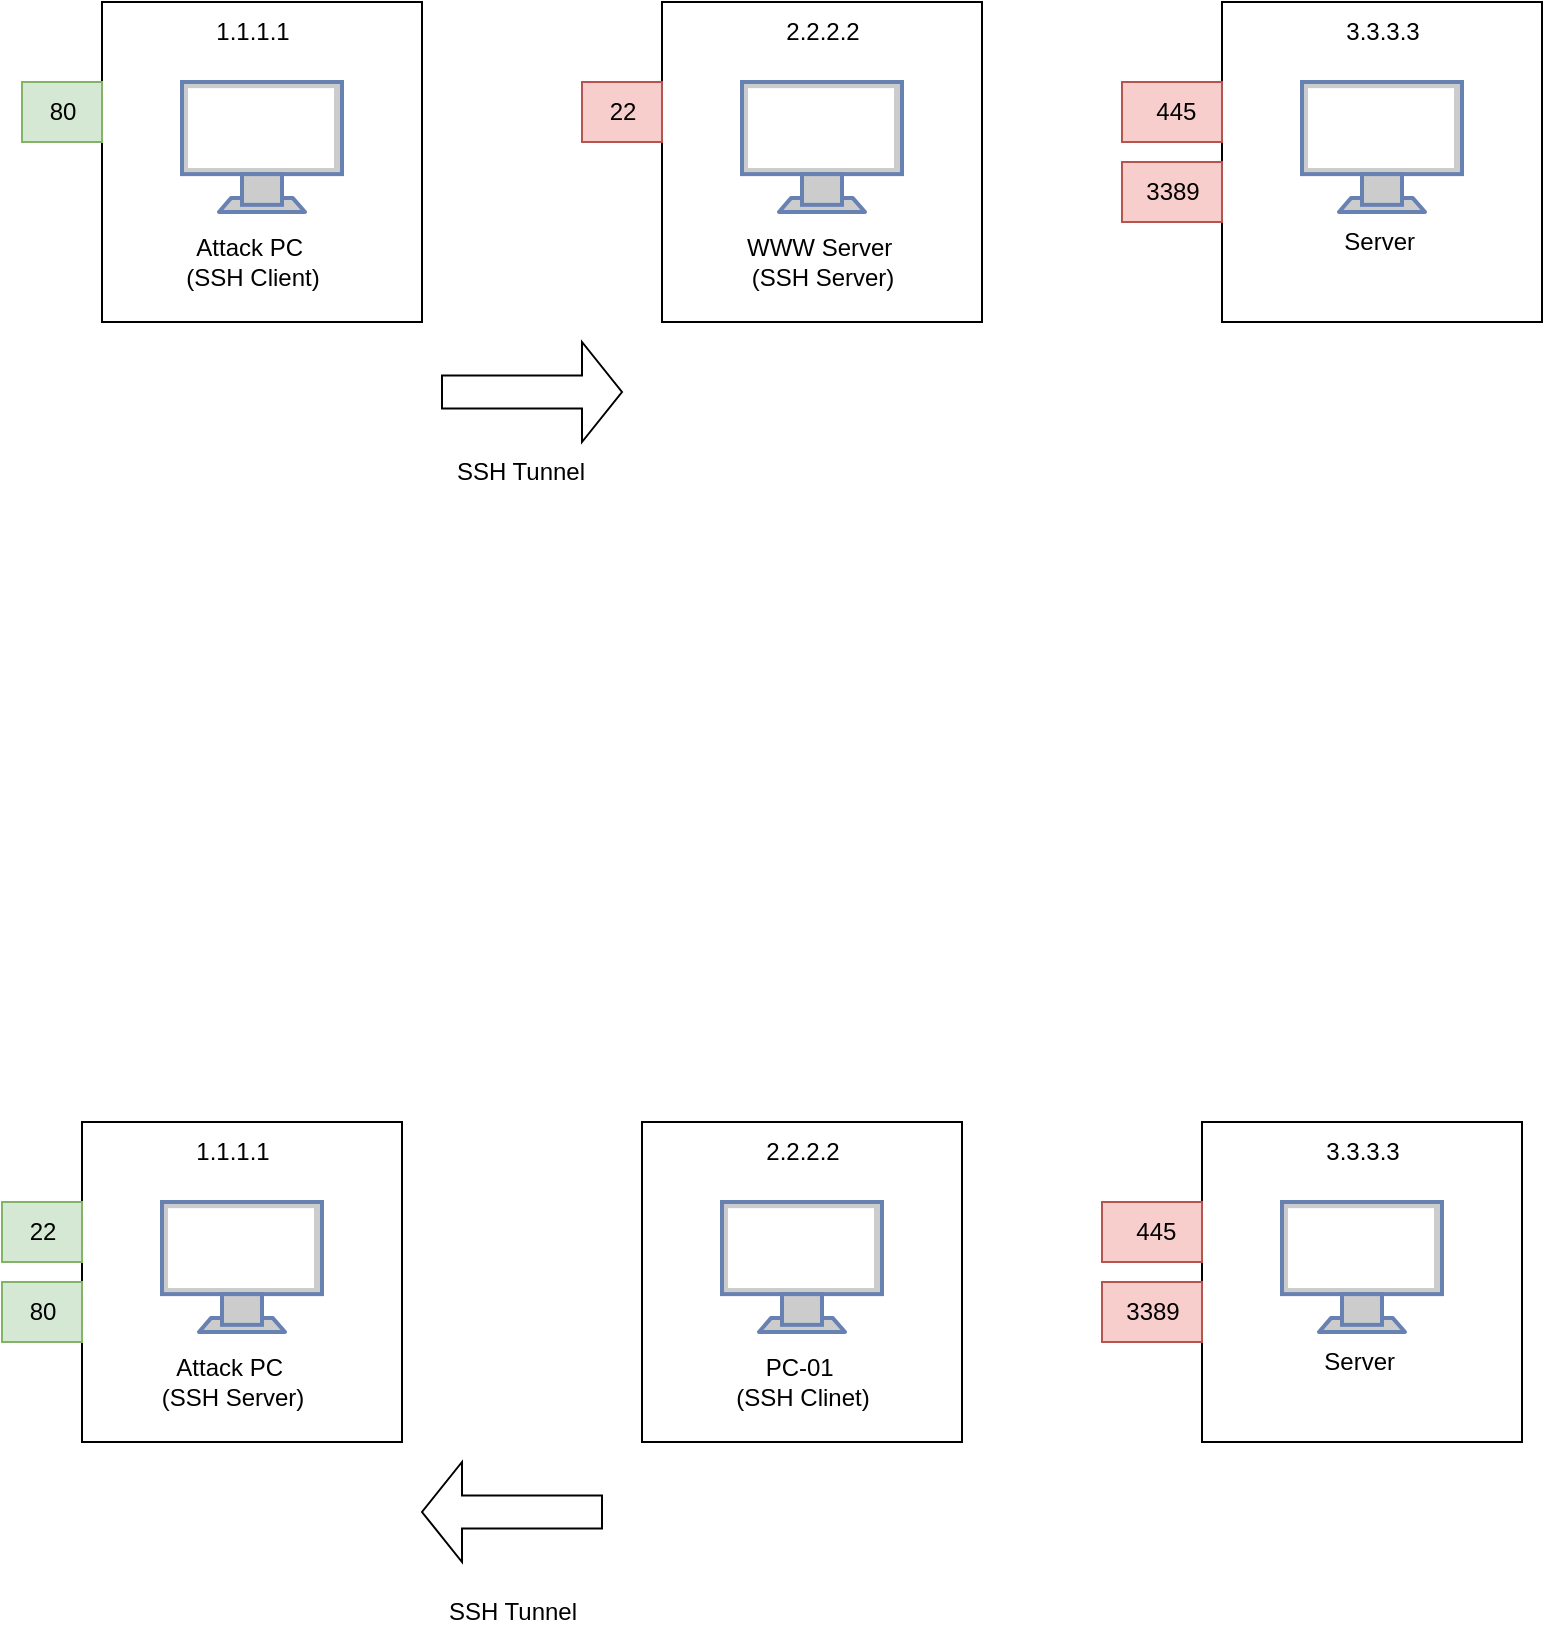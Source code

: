 <mxfile version="26.2.8">
  <diagram name="第 1 页" id="GVWUswQuyPeesBojkQ96">
    <mxGraphModel dx="1044" dy="527" grid="1" gridSize="10" guides="1" tooltips="1" connect="1" arrows="1" fold="1" page="1" pageScale="1" pageWidth="827" pageHeight="1169" math="0" shadow="0">
      <root>
        <mxCell id="0" />
        <mxCell id="1" parent="0" />
        <mxCell id="GLUU1QFi1iWbL2f7jV7O-11" value="" style="whiteSpace=wrap;html=1;aspect=fixed;" vertex="1" parent="1">
          <mxGeometry x="720" y="280" width="160" height="160" as="geometry" />
        </mxCell>
        <mxCell id="GLUU1QFi1iWbL2f7jV7O-10" value="" style="whiteSpace=wrap;html=1;aspect=fixed;" vertex="1" parent="1">
          <mxGeometry x="440" y="280" width="160" height="160" as="geometry" />
        </mxCell>
        <mxCell id="GLUU1QFi1iWbL2f7jV7O-5" value="" style="whiteSpace=wrap;html=1;aspect=fixed;" vertex="1" parent="1">
          <mxGeometry x="160" y="280" width="160" height="160" as="geometry" />
        </mxCell>
        <mxCell id="GLUU1QFi1iWbL2f7jV7O-1" value="" style="fontColor=#0066CC;verticalAlign=top;verticalLabelPosition=bottom;labelPosition=center;align=center;html=1;outlineConnect=0;fillColor=#CCCCCC;strokeColor=#6881B3;gradientColor=none;gradientDirection=north;strokeWidth=2;shape=mxgraph.networks.monitor;" vertex="1" parent="1">
          <mxGeometry x="200" y="320" width="80" height="65" as="geometry" />
        </mxCell>
        <mxCell id="GLUU1QFi1iWbL2f7jV7O-2" value="" style="fontColor=#0066CC;verticalAlign=top;verticalLabelPosition=bottom;labelPosition=center;align=center;html=1;outlineConnect=0;fillColor=#CCCCCC;strokeColor=#6881B3;gradientColor=none;gradientDirection=north;strokeWidth=2;shape=mxgraph.networks.monitor;" vertex="1" parent="1">
          <mxGeometry x="760" y="320" width="80" height="65" as="geometry" />
        </mxCell>
        <mxCell id="GLUU1QFi1iWbL2f7jV7O-3" value="" style="fontColor=#0066CC;verticalAlign=top;verticalLabelPosition=bottom;labelPosition=center;align=center;html=1;outlineConnect=0;fillColor=#CCCCCC;strokeColor=#6881B3;gradientColor=none;gradientDirection=north;strokeWidth=2;shape=mxgraph.networks.monitor;" vertex="1" parent="1">
          <mxGeometry x="480" y="320" width="80" height="65" as="geometry" />
        </mxCell>
        <mxCell id="GLUU1QFi1iWbL2f7jV7O-8" value="Attack PC&amp;nbsp;&lt;div&gt;(SSH Client)&lt;/div&gt;" style="text;html=1;align=center;verticalAlign=middle;resizable=0;points=[];autosize=1;strokeColor=none;fillColor=none;" vertex="1" parent="1">
          <mxGeometry x="190" y="390" width="90" height="40" as="geometry" />
        </mxCell>
        <mxCell id="GLUU1QFi1iWbL2f7jV7O-9" value="80" style="text;html=1;align=center;verticalAlign=middle;resizable=0;points=[];autosize=1;strokeColor=#82b366;fillColor=#d5e8d4;labelBackgroundColor=none;" vertex="1" parent="1">
          <mxGeometry x="120" y="320" width="40" height="30" as="geometry" />
        </mxCell>
        <mxCell id="GLUU1QFi1iWbL2f7jV7O-12" value="WWW Server&amp;nbsp;&lt;div&gt;(SSH Server)&lt;/div&gt;" style="text;html=1;align=center;verticalAlign=middle;resizable=0;points=[];autosize=1;strokeColor=none;fillColor=none;" vertex="1" parent="1">
          <mxGeometry x="470" y="390" width="100" height="40" as="geometry" />
        </mxCell>
        <mxCell id="GLUU1QFi1iWbL2f7jV7O-13" value="Server&amp;nbsp;" style="text;html=1;align=center;verticalAlign=middle;resizable=0;points=[];autosize=1;strokeColor=none;fillColor=none;" vertex="1" parent="1">
          <mxGeometry x="770" y="385" width="60" height="30" as="geometry" />
        </mxCell>
        <mxCell id="GLUU1QFi1iWbL2f7jV7O-14" value="&amp;nbsp; 445&amp;nbsp;" style="text;html=1;align=center;verticalAlign=middle;resizable=0;points=[];autosize=1;strokeColor=#b85450;fillColor=#f8cecc;labelBackgroundColor=none;" vertex="1" parent="1">
          <mxGeometry x="670" y="320" width="50" height="30" as="geometry" />
        </mxCell>
        <mxCell id="GLUU1QFi1iWbL2f7jV7O-15" value="3389" style="text;html=1;align=center;verticalAlign=middle;resizable=0;points=[];autosize=1;strokeColor=#b85450;fillColor=#f8cecc;labelBackgroundColor=none;" vertex="1" parent="1">
          <mxGeometry x="670" y="360" width="50" height="30" as="geometry" />
        </mxCell>
        <mxCell id="GLUU1QFi1iWbL2f7jV7O-16" value="1.1.1.1" style="text;html=1;align=center;verticalAlign=middle;resizable=0;points=[];autosize=1;strokeColor=none;fillColor=none;" vertex="1" parent="1">
          <mxGeometry x="205" y="280" width="60" height="30" as="geometry" />
        </mxCell>
        <mxCell id="GLUU1QFi1iWbL2f7jV7O-17" value="2.2.2.2" style="text;html=1;align=center;verticalAlign=middle;resizable=0;points=[];autosize=1;strokeColor=none;fillColor=none;" vertex="1" parent="1">
          <mxGeometry x="490" y="280" width="60" height="30" as="geometry" />
        </mxCell>
        <mxCell id="GLUU1QFi1iWbL2f7jV7O-18" value="3.3.3.3" style="text;html=1;align=center;verticalAlign=middle;resizable=0;points=[];autosize=1;strokeColor=none;fillColor=none;" vertex="1" parent="1">
          <mxGeometry x="770" y="280" width="60" height="30" as="geometry" />
        </mxCell>
        <mxCell id="GLUU1QFi1iWbL2f7jV7O-19" value="22" style="text;html=1;align=center;verticalAlign=middle;resizable=0;points=[];autosize=1;strokeColor=#b85450;fillColor=#f8cecc;labelBackgroundColor=none;" vertex="1" parent="1">
          <mxGeometry x="400" y="320" width="40" height="30" as="geometry" />
        </mxCell>
        <mxCell id="GLUU1QFi1iWbL2f7jV7O-21" value="" style="html=1;shadow=0;dashed=0;align=center;verticalAlign=middle;shape=mxgraph.arrows2.arrow;dy=0.67;dx=20;notch=0;" vertex="1" parent="1">
          <mxGeometry x="330" y="450" width="90" height="50" as="geometry" />
        </mxCell>
        <mxCell id="GLUU1QFi1iWbL2f7jV7O-22" value="SSH Tunnel" style="text;html=1;align=center;verticalAlign=middle;resizable=0;points=[];autosize=1;strokeColor=none;fillColor=none;" vertex="1" parent="1">
          <mxGeometry x="324" y="500" width="90" height="30" as="geometry" />
        </mxCell>
        <mxCell id="GLUU1QFi1iWbL2f7jV7O-23" value="" style="whiteSpace=wrap;html=1;aspect=fixed;" vertex="1" parent="1">
          <mxGeometry x="710" y="840" width="160" height="160" as="geometry" />
        </mxCell>
        <mxCell id="GLUU1QFi1iWbL2f7jV7O-24" value="" style="whiteSpace=wrap;html=1;aspect=fixed;" vertex="1" parent="1">
          <mxGeometry x="430" y="840" width="160" height="160" as="geometry" />
        </mxCell>
        <mxCell id="GLUU1QFi1iWbL2f7jV7O-25" value="" style="whiteSpace=wrap;html=1;aspect=fixed;" vertex="1" parent="1">
          <mxGeometry x="150" y="840" width="160" height="160" as="geometry" />
        </mxCell>
        <mxCell id="GLUU1QFi1iWbL2f7jV7O-26" value="" style="fontColor=#0066CC;verticalAlign=top;verticalLabelPosition=bottom;labelPosition=center;align=center;html=1;outlineConnect=0;fillColor=#CCCCCC;strokeColor=#6881B3;gradientColor=none;gradientDirection=north;strokeWidth=2;shape=mxgraph.networks.monitor;" vertex="1" parent="1">
          <mxGeometry x="190" y="880" width="80" height="65" as="geometry" />
        </mxCell>
        <mxCell id="GLUU1QFi1iWbL2f7jV7O-27" value="" style="fontColor=#0066CC;verticalAlign=top;verticalLabelPosition=bottom;labelPosition=center;align=center;html=1;outlineConnect=0;fillColor=#CCCCCC;strokeColor=#6881B3;gradientColor=none;gradientDirection=north;strokeWidth=2;shape=mxgraph.networks.monitor;" vertex="1" parent="1">
          <mxGeometry x="750" y="880" width="80" height="65" as="geometry" />
        </mxCell>
        <mxCell id="GLUU1QFi1iWbL2f7jV7O-28" value="" style="fontColor=#0066CC;verticalAlign=top;verticalLabelPosition=bottom;labelPosition=center;align=center;html=1;outlineConnect=0;fillColor=#CCCCCC;strokeColor=#6881B3;gradientColor=none;gradientDirection=north;strokeWidth=2;shape=mxgraph.networks.monitor;" vertex="1" parent="1">
          <mxGeometry x="470" y="880" width="80" height="65" as="geometry" />
        </mxCell>
        <mxCell id="GLUU1QFi1iWbL2f7jV7O-29" value="Attack PC&amp;nbsp;&lt;div&gt;(SSH Server)&lt;/div&gt;" style="text;html=1;align=center;verticalAlign=middle;resizable=0;points=[];autosize=1;strokeColor=none;fillColor=none;" vertex="1" parent="1">
          <mxGeometry x="180" y="950" width="90" height="40" as="geometry" />
        </mxCell>
        <mxCell id="GLUU1QFi1iWbL2f7jV7O-30" value="80" style="text;html=1;align=center;verticalAlign=middle;resizable=0;points=[];autosize=1;strokeColor=#82b366;fillColor=#d5e8d4;labelBackgroundColor=none;" vertex="1" parent="1">
          <mxGeometry x="110" y="920" width="40" height="30" as="geometry" />
        </mxCell>
        <mxCell id="GLUU1QFi1iWbL2f7jV7O-31" value="PC-01&amp;nbsp;&lt;div&gt;(SSH Clinet)&lt;/div&gt;" style="text;html=1;align=center;verticalAlign=middle;resizable=0;points=[];autosize=1;strokeColor=none;fillColor=none;" vertex="1" parent="1">
          <mxGeometry x="465" y="950" width="90" height="40" as="geometry" />
        </mxCell>
        <mxCell id="GLUU1QFi1iWbL2f7jV7O-32" value="Server&amp;nbsp;" style="text;html=1;align=center;verticalAlign=middle;resizable=0;points=[];autosize=1;strokeColor=none;fillColor=none;" vertex="1" parent="1">
          <mxGeometry x="760" y="945" width="60" height="30" as="geometry" />
        </mxCell>
        <mxCell id="GLUU1QFi1iWbL2f7jV7O-33" value="&amp;nbsp; 445&amp;nbsp;" style="text;html=1;align=center;verticalAlign=middle;resizable=0;points=[];autosize=1;strokeColor=#b85450;fillColor=#f8cecc;labelBackgroundColor=none;" vertex="1" parent="1">
          <mxGeometry x="660" y="880" width="50" height="30" as="geometry" />
        </mxCell>
        <mxCell id="GLUU1QFi1iWbL2f7jV7O-34" value="3389" style="text;html=1;align=center;verticalAlign=middle;resizable=0;points=[];autosize=1;strokeColor=#b85450;fillColor=#f8cecc;labelBackgroundColor=none;" vertex="1" parent="1">
          <mxGeometry x="660" y="920" width="50" height="30" as="geometry" />
        </mxCell>
        <mxCell id="GLUU1QFi1iWbL2f7jV7O-35" value="1.1.1.1" style="text;html=1;align=center;verticalAlign=middle;resizable=0;points=[];autosize=1;strokeColor=none;fillColor=none;" vertex="1" parent="1">
          <mxGeometry x="195" y="840" width="60" height="30" as="geometry" />
        </mxCell>
        <mxCell id="GLUU1QFi1iWbL2f7jV7O-36" value="2.2.2.2" style="text;html=1;align=center;verticalAlign=middle;resizable=0;points=[];autosize=1;strokeColor=none;fillColor=none;" vertex="1" parent="1">
          <mxGeometry x="480" y="840" width="60" height="30" as="geometry" />
        </mxCell>
        <mxCell id="GLUU1QFi1iWbL2f7jV7O-37" value="3.3.3.3" style="text;html=1;align=center;verticalAlign=middle;resizable=0;points=[];autosize=1;strokeColor=none;fillColor=none;" vertex="1" parent="1">
          <mxGeometry x="760" y="840" width="60" height="30" as="geometry" />
        </mxCell>
        <mxCell id="GLUU1QFi1iWbL2f7jV7O-39" value="" style="html=1;shadow=0;dashed=0;align=center;verticalAlign=middle;shape=mxgraph.arrows2.arrow;dy=0.67;dx=20;notch=0;direction=west;" vertex="1" parent="1">
          <mxGeometry x="320" y="1010" width="90" height="50" as="geometry" />
        </mxCell>
        <mxCell id="GLUU1QFi1iWbL2f7jV7O-41" value="SSH Tunnel" style="text;html=1;align=center;verticalAlign=middle;resizable=0;points=[];autosize=1;strokeColor=none;fillColor=none;" vertex="1" parent="1">
          <mxGeometry x="320" y="1070" width="90" height="30" as="geometry" />
        </mxCell>
        <mxCell id="GLUU1QFi1iWbL2f7jV7O-43" value="22" style="text;html=1;align=center;verticalAlign=middle;resizable=0;points=[];autosize=1;strokeColor=#82b366;fillColor=#d5e8d4;labelBackgroundColor=none;" vertex="1" parent="1">
          <mxGeometry x="110" y="880" width="40" height="30" as="geometry" />
        </mxCell>
      </root>
    </mxGraphModel>
  </diagram>
</mxfile>
